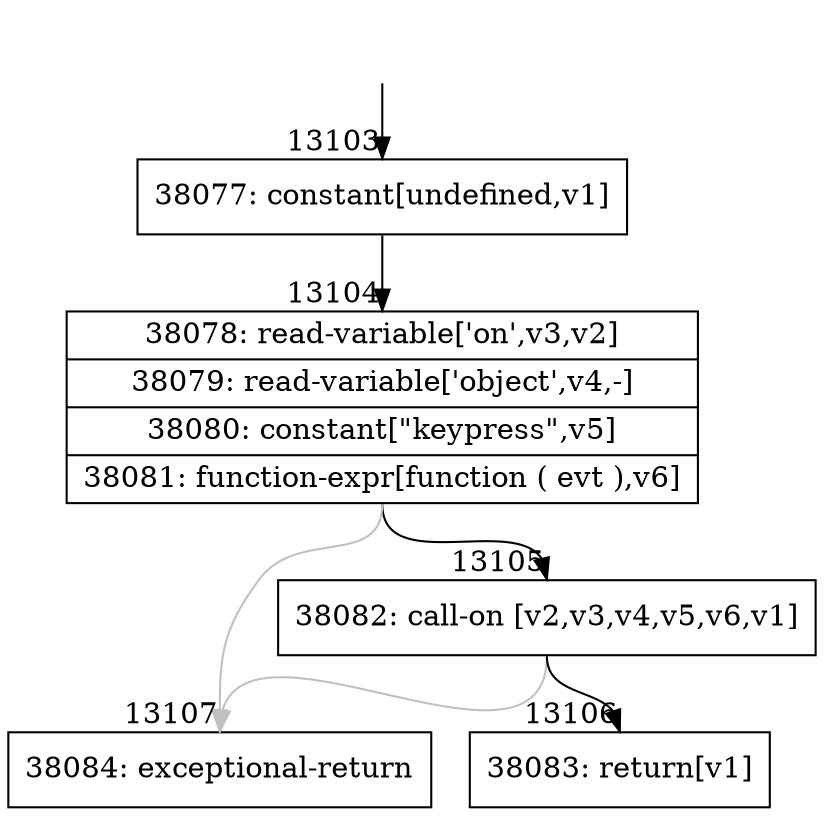 digraph {
rankdir="TD"
BB_entry960[shape=none,label=""];
BB_entry960 -> BB13103 [tailport=s, headport=n, headlabel="    13103"]
BB13103 [shape=record label="{38077: constant[undefined,v1]}" ] 
BB13103 -> BB13104 [tailport=s, headport=n, headlabel="      13104"]
BB13104 [shape=record label="{38078: read-variable['on',v3,v2]|38079: read-variable['object',v4,-]|38080: constant[\"keypress\",v5]|38081: function-expr[function ( evt ),v6]}" ] 
BB13104 -> BB13105 [tailport=s, headport=n, headlabel="      13105"]
BB13104 -> BB13107 [tailport=s, headport=n, color=gray, headlabel="      13107"]
BB13105 [shape=record label="{38082: call-on [v2,v3,v4,v5,v6,v1]}" ] 
BB13105 -> BB13106 [tailport=s, headport=n, headlabel="      13106"]
BB13105 -> BB13107 [tailport=s, headport=n, color=gray]
BB13106 [shape=record label="{38083: return[v1]}" ] 
BB13107 [shape=record label="{38084: exceptional-return}" ] 
//#$~ 18311
}

